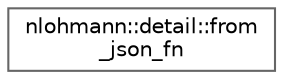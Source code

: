 digraph "Graphical Class Hierarchy"
{
 // LATEX_PDF_SIZE
  bgcolor="transparent";
  edge [fontname=Helvetica,fontsize=10,labelfontname=Helvetica,labelfontsize=10];
  node [fontname=Helvetica,fontsize=10,shape=box,height=0.2,width=0.4];
  rankdir="LR";
  Node0 [id="Node000000",label="nlohmann::detail::from\l_json_fn",height=0.2,width=0.4,color="grey40", fillcolor="white", style="filled",URL="$structnlohmann_1_1detail_1_1from__json__fn.html",tooltip=" "];
}
